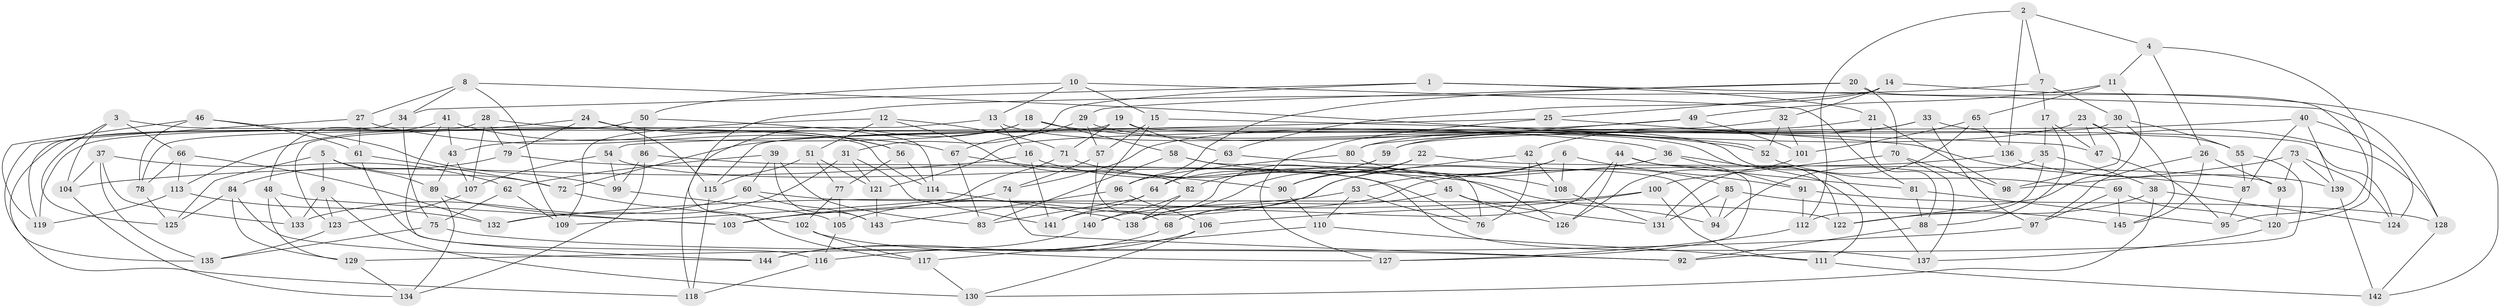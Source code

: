 // Generated by graph-tools (version 1.1) at 2025/27/03/09/25 03:27:00]
// undirected, 145 vertices, 290 edges
graph export_dot {
graph [start="1"]
  node [color=gray90,style=filled];
  1;
  2;
  3;
  4;
  5;
  6;
  7;
  8;
  9;
  10;
  11;
  12;
  13;
  14;
  15;
  16;
  17;
  18;
  19;
  20;
  21;
  22;
  23;
  24;
  25;
  26;
  27;
  28;
  29;
  30;
  31;
  32;
  33;
  34;
  35;
  36;
  37;
  38;
  39;
  40;
  41;
  42;
  43;
  44;
  45;
  46;
  47;
  48;
  49;
  50;
  51;
  52;
  53;
  54;
  55;
  56;
  57;
  58;
  59;
  60;
  61;
  62;
  63;
  64;
  65;
  66;
  67;
  68;
  69;
  70;
  71;
  72;
  73;
  74;
  75;
  76;
  77;
  78;
  79;
  80;
  81;
  82;
  83;
  84;
  85;
  86;
  87;
  88;
  89;
  90;
  91;
  92;
  93;
  94;
  95;
  96;
  97;
  98;
  99;
  100;
  101;
  102;
  103;
  104;
  105;
  106;
  107;
  108;
  109;
  110;
  111;
  112;
  113;
  114;
  115;
  116;
  117;
  118;
  119;
  120;
  121;
  122;
  123;
  124;
  125;
  126;
  127;
  128;
  129;
  130;
  131;
  132;
  133;
  134;
  135;
  136;
  137;
  138;
  139;
  140;
  141;
  142;
  143;
  144;
  145;
  1 -- 128;
  1 -- 31;
  1 -- 34;
  1 -- 21;
  2 -- 4;
  2 -- 136;
  2 -- 112;
  2 -- 7;
  3 -- 114;
  3 -- 125;
  3 -- 104;
  3 -- 66;
  4 -- 26;
  4 -- 11;
  4 -- 120;
  5 -- 9;
  5 -- 89;
  5 -- 72;
  5 -- 125;
  6 -- 108;
  6 -- 90;
  6 -- 91;
  6 -- 53;
  7 -- 117;
  7 -- 17;
  7 -- 30;
  8 -- 27;
  8 -- 34;
  8 -- 109;
  8 -- 52;
  9 -- 123;
  9 -- 130;
  9 -- 133;
  10 -- 81;
  10 -- 13;
  10 -- 15;
  10 -- 50;
  11 -- 49;
  11 -- 122;
  11 -- 65;
  12 -- 71;
  12 -- 82;
  12 -- 109;
  12 -- 51;
  13 -- 122;
  13 -- 16;
  13 -- 123;
  14 -- 142;
  14 -- 32;
  14 -- 25;
  14 -- 63;
  15 -- 57;
  15 -- 140;
  15 -- 47;
  16 -- 45;
  16 -- 141;
  16 -- 104;
  17 -- 47;
  17 -- 35;
  17 -- 88;
  18 -- 118;
  18 -- 58;
  18 -- 43;
  18 -- 52;
  19 -- 124;
  19 -- 63;
  19 -- 71;
  19 -- 78;
  20 -- 96;
  20 -- 29;
  20 -- 70;
  20 -- 95;
  21 -- 88;
  21 -- 98;
  21 -- 80;
  22 -- 138;
  22 -- 90;
  22 -- 141;
  22 -- 93;
  23 -- 98;
  23 -- 74;
  23 -- 55;
  23 -- 47;
  24 -- 56;
  24 -- 115;
  24 -- 113;
  24 -- 79;
  25 -- 54;
  25 -- 127;
  25 -- 87;
  26 -- 97;
  26 -- 145;
  26 -- 93;
  27 -- 67;
  27 -- 61;
  27 -- 135;
  28 -- 79;
  28 -- 118;
  28 -- 36;
  28 -- 107;
  29 -- 137;
  29 -- 57;
  29 -- 67;
  30 -- 115;
  30 -- 55;
  30 -- 145;
  31 -- 141;
  31 -- 121;
  31 -- 132;
  32 -- 121;
  32 -- 101;
  32 -- 52;
  33 -- 97;
  33 -- 59;
  33 -- 42;
  33 -- 128;
  34 -- 75;
  34 -- 119;
  35 -- 112;
  35 -- 38;
  35 -- 94;
  36 -- 105;
  36 -- 111;
  36 -- 91;
  37 -- 133;
  37 -- 62;
  37 -- 104;
  37 -- 135;
  38 -- 124;
  38 -- 130;
  38 -- 122;
  39 -- 62;
  39 -- 60;
  39 -- 83;
  39 -- 143;
  40 -- 124;
  40 -- 139;
  40 -- 87;
  40 -- 59;
  41 -- 144;
  41 -- 56;
  41 -- 48;
  41 -- 43;
  42 -- 68;
  42 -- 76;
  42 -- 108;
  43 -- 107;
  43 -- 89;
  44 -- 138;
  44 -- 81;
  44 -- 127;
  44 -- 126;
  45 -- 126;
  45 -- 131;
  45 -- 68;
  46 -- 78;
  46 -- 99;
  46 -- 61;
  46 -- 119;
  47 -- 95;
  48 -- 129;
  48 -- 133;
  48 -- 103;
  49 -- 80;
  49 -- 72;
  49 -- 101;
  50 -- 86;
  50 -- 119;
  50 -- 114;
  51 -- 115;
  51 -- 77;
  51 -- 121;
  52 -- 69;
  53 -- 103;
  53 -- 76;
  53 -- 110;
  54 -- 76;
  54 -- 99;
  54 -- 107;
  55 -- 87;
  55 -- 92;
  56 -- 77;
  56 -- 114;
  57 -- 74;
  57 -- 68;
  58 -- 83;
  58 -- 76;
  58 -- 108;
  59 -- 64;
  59 -- 82;
  60 -- 122;
  60 -- 143;
  60 -- 133;
  61 -- 72;
  61 -- 116;
  62 -- 75;
  62 -- 109;
  63 -- 64;
  63 -- 94;
  64 -- 141;
  64 -- 83;
  65 -- 136;
  65 -- 101;
  65 -- 131;
  66 -- 132;
  66 -- 113;
  66 -- 78;
  67 -- 90;
  67 -- 83;
  68 -- 116;
  69 -- 145;
  69 -- 97;
  69 -- 120;
  70 -- 100;
  70 -- 137;
  70 -- 98;
  71 -- 126;
  71 -- 109;
  72 -- 102;
  73 -- 124;
  73 -- 139;
  73 -- 93;
  73 -- 98;
  74 -- 92;
  74 -- 103;
  75 -- 92;
  75 -- 135;
  77 -- 102;
  77 -- 105;
  78 -- 125;
  79 -- 84;
  79 -- 94;
  80 -- 85;
  80 -- 96;
  81 -- 95;
  81 -- 88;
  82 -- 140;
  82 -- 138;
  84 -- 129;
  84 -- 125;
  84 -- 144;
  85 -- 94;
  85 -- 131;
  85 -- 145;
  86 -- 137;
  86 -- 99;
  86 -- 134;
  87 -- 95;
  88 -- 92;
  89 -- 103;
  89 -- 134;
  90 -- 110;
  91 -- 112;
  91 -- 128;
  93 -- 120;
  96 -- 106;
  96 -- 143;
  97 -- 129;
  99 -- 105;
  100 -- 111;
  100 -- 132;
  100 -- 106;
  101 -- 126;
  102 -- 117;
  102 -- 127;
  104 -- 134;
  105 -- 116;
  106 -- 144;
  106 -- 130;
  107 -- 123;
  108 -- 131;
  110 -- 117;
  110 -- 111;
  111 -- 142;
  112 -- 127;
  113 -- 119;
  113 -- 132;
  114 -- 138;
  115 -- 118;
  116 -- 118;
  117 -- 130;
  120 -- 137;
  121 -- 143;
  123 -- 135;
  128 -- 142;
  129 -- 134;
  136 -- 139;
  136 -- 140;
  139 -- 142;
  140 -- 144;
}
